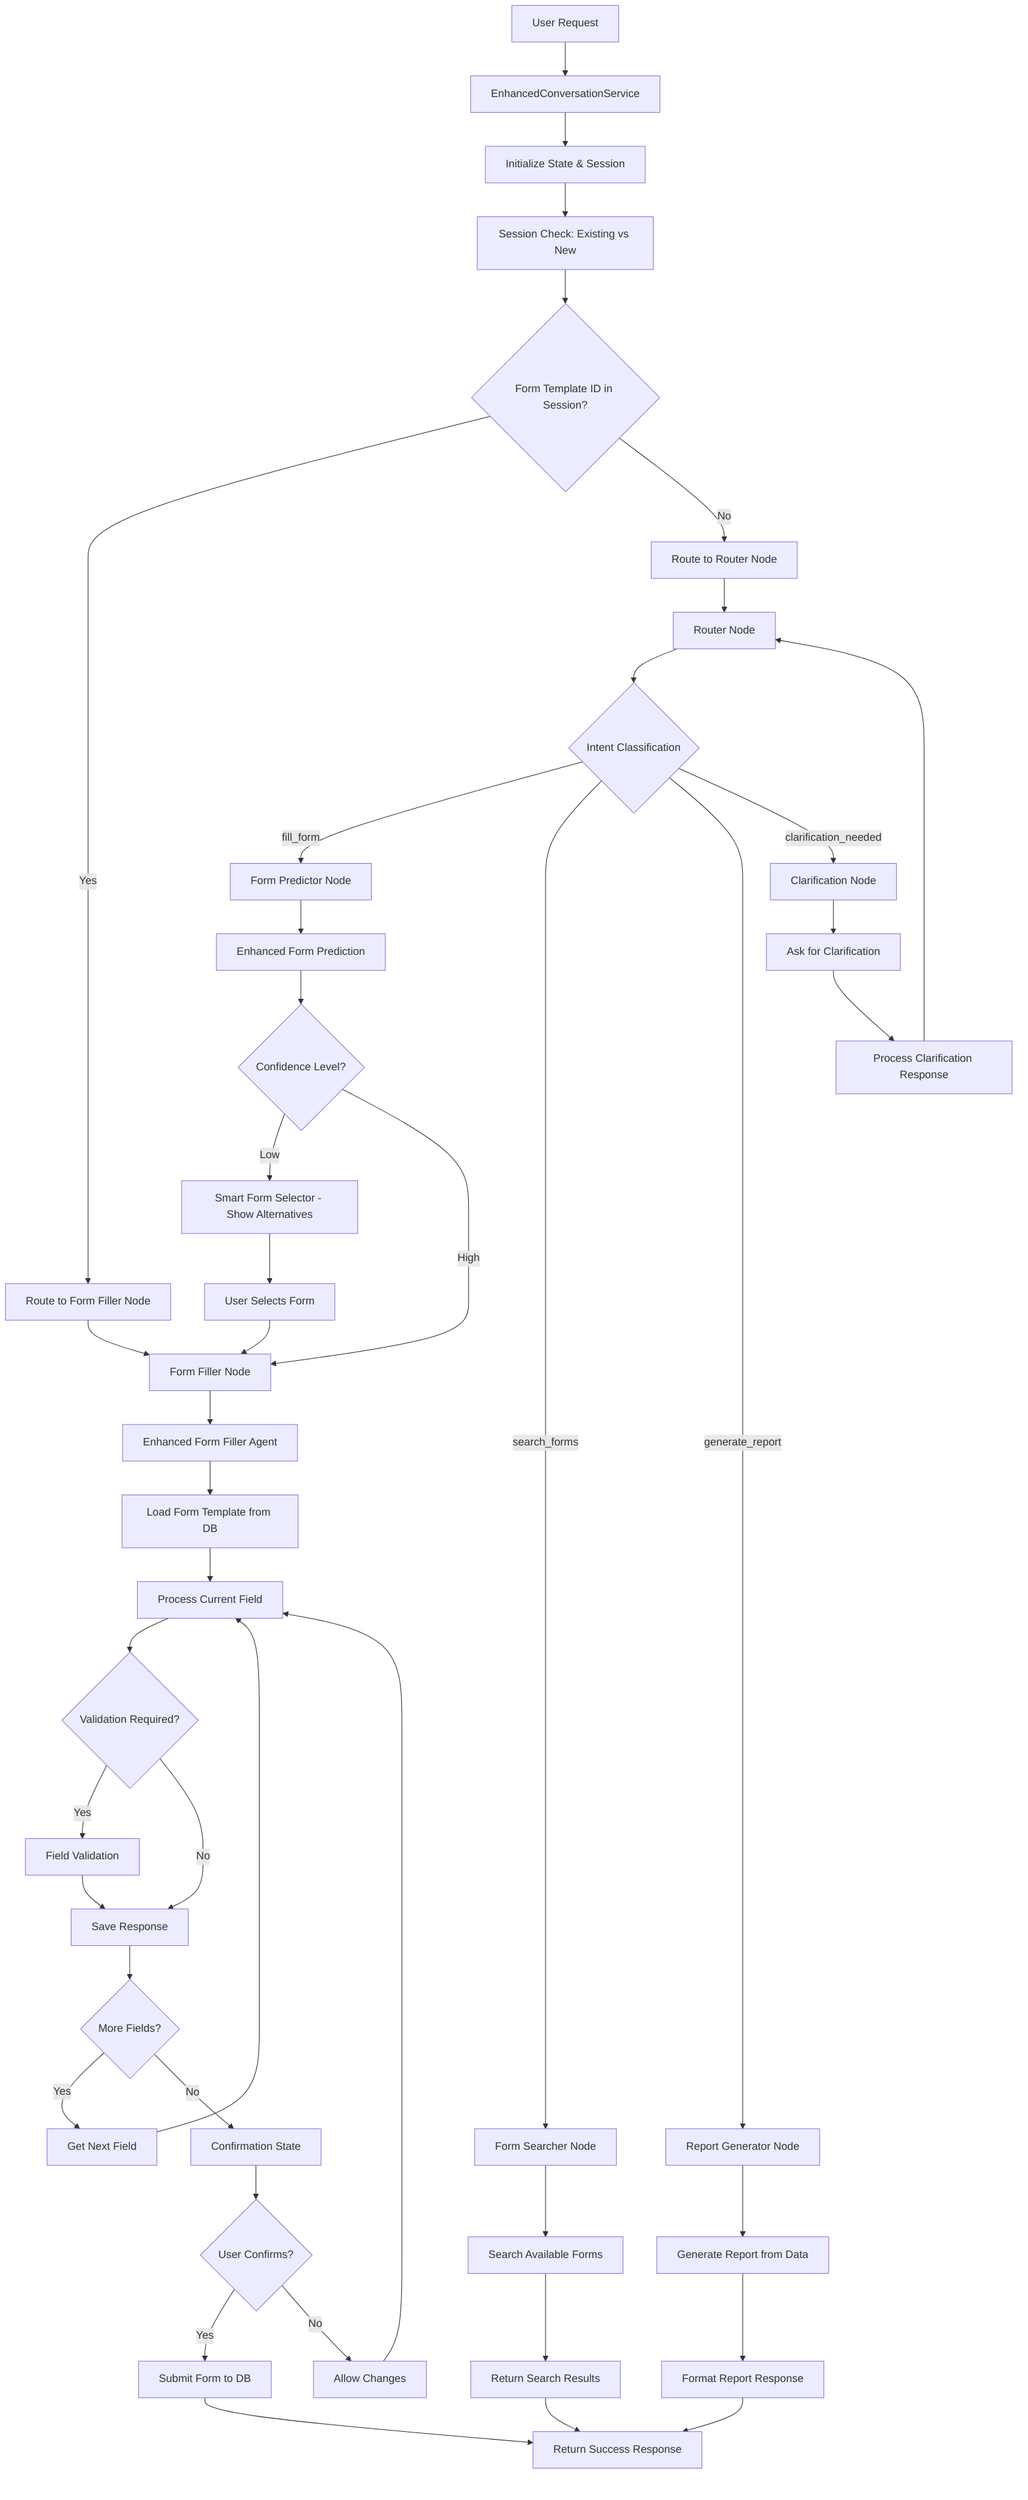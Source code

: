 graph TD
    A[User Request] --> B[EnhancedConversationService]
    B --> C[Initialize State & Session]
    
    C --> D[Session Check: Existing vs New]
    D --> E{Form Template ID in Session?}
    
    E -->|Yes| F[Route to Form Filler Node]
    E -->|No| G[Route to Router Node]
    
    G --> H[Router Node]
    H --> I{Intent Classification}
    
    I -->|fill_form| J[Form Predictor Node]
    I -->|search_forms| K[Form Searcher Node]
    I -->|generate_report| L[Report Generator Node]
    I -->|clarification_needed| M[Clarification Node]
    
    J --> N[Enhanced Form Prediction]
    N --> O{Confidence Level?}
    
    O -->|Low| P[Smart Form Selector - Show Alternatives]
    O -->|High| Q[Form Filler Node]
    
    P --> R[User Selects Form]
    R --> Q
    
    F --> Q
    Q --> S[Enhanced Form Filler Agent]
    
    S --> T[Load Form Template from DB]
    T --> U[Process Current Field]
    U --> V{Validation Required?}
    
    V -->|Yes| W[Field Validation]
    V -->|No| X[Save Response]
    
    W --> X
    X --> Y{More Fields?}
    
    Y -->|Yes| Z[Get Next Field]
    Y -->|No| AA[Confirmation State]
    
    Z --> U
    
    AA --> BB{User Confirms?}
    BB -->|Yes| CC[Submit Form to DB]
    BB -->|No| DD[Allow Changes]
    
    DD --> U
    CC --> EE[Return Success Response]
    
    K --> FF[Search Available Forms]
    FF --> GG[Return Search Results]
    GG --> EE
    
    L --> HH[Generate Report from Data]
    HH --> II[Format Report Response]
    II --> EE
    
    M --> JJ[Ask for Clarification]
    JJ --> KK[Process Clarification Response]
    KK --> H